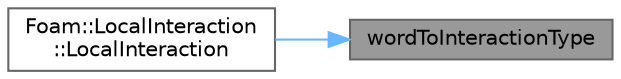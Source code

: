 digraph "wordToInteractionType"
{
 // LATEX_PDF_SIZE
  bgcolor="transparent";
  edge [fontname=Helvetica,fontsize=10,labelfontname=Helvetica,labelfontsize=10];
  node [fontname=Helvetica,fontsize=10,shape=box,height=0.2,width=0.4];
  rankdir="RL";
  Node1 [id="Node000001",label="wordToInteractionType",height=0.2,width=0.4,color="gray40", fillcolor="grey60", style="filled", fontcolor="black",tooltip=" "];
  Node1 -> Node2 [id="edge1_Node000001_Node000002",dir="back",color="steelblue1",style="solid",tooltip=" "];
  Node2 [id="Node000002",label="Foam::LocalInteraction\l::LocalInteraction",height=0.2,width=0.4,color="grey40", fillcolor="white", style="filled",URL="$classFoam_1_1LocalInteraction.html#a605f7a0199e2f16ac09e5ec6a7af7e41",tooltip=" "];
}
